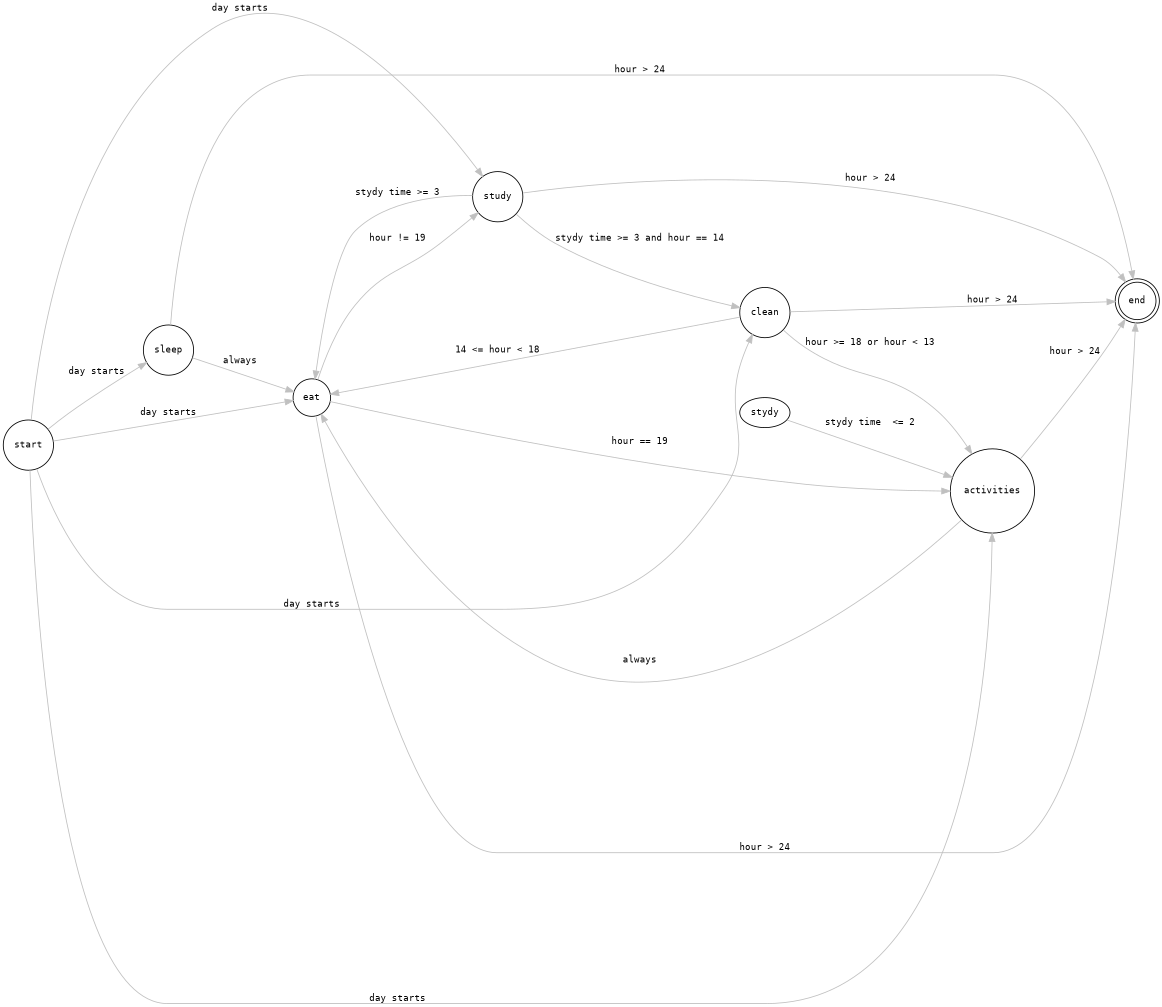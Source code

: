 digraph G {
    graph [rankdir=LR labelfontcolor=red fontname="monospace" nodesep=1.0 size="7.75,10.25"]
    node [fontname="monospace" fontsize=11]
    edge [fontname="monospace" color="grey" fontsize=11]

    start [label="start", shape="circle"]
    sleep [label="sleep", shape="circle"]
    eat [label="eat", shape="circle"]
    study [label="study", shape="circle"]
    clean [label="clean", shape="circle"]
    activities [label="activities", shape="circle"]
    end [label="end", shape="doublecircle"]

    start -> sleep [label="day starts"]
    start -> eat [label="day starts"]
    start -> study [label="day starts"]
    start -> clean [label="day starts"]
    start -> activities [label="day starts"]

    sleep -> eat [label="always"]

    eat -> activities [label="hour == 19"]
    eat -> study [label="hour != 19"]

    stydy -> activities [label="stydy time  <= 2"]
    study -> clean [label="stydy time >= 3 and hour == 14"]
    study -> eat [label="stydy time >= 3"]

    clean -> activities [label="hour >= 18 or hour < 13"]
    clean -> eat [label="14 <= hour < 18"]

    activities -> eat [label="always"]

    eat -> end [label="hour > 24"]
    sleep -> end [label="hour > 24"]
    study -> end [label="hour > 24"]
    clean -> end [label="hour > 24"]
    activities -> end [label="hour > 24"]
}
